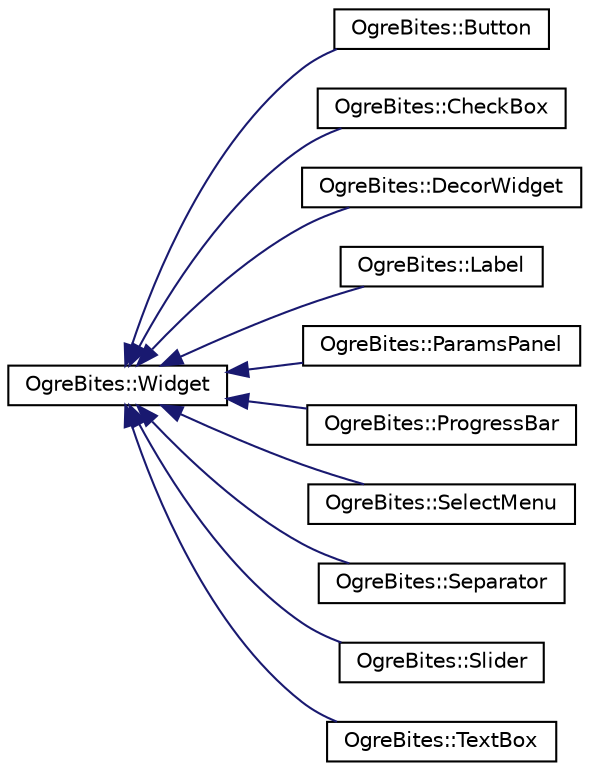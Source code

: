 digraph "Graphical Class Hierarchy"
{
  bgcolor="transparent";
  edge [fontname="Helvetica",fontsize="10",labelfontname="Helvetica",labelfontsize="10"];
  node [fontname="Helvetica",fontsize="10",shape=record];
  rankdir="LR";
  Node0 [label="OgreBites::Widget",height=0.2,width=0.4,color="black",URL="$class_ogre_bites_1_1_widget.html",tooltip="Abstract base class for all widgets. "];
  Node0 -> Node1 [dir="back",color="midnightblue",fontsize="10",style="solid",fontname="Helvetica"];
  Node1 [label="OgreBites::Button",height=0.2,width=0.4,color="black",URL="$class_ogre_bites_1_1_button.html",tooltip="Basic button class. "];
  Node0 -> Node2 [dir="back",color="midnightblue",fontsize="10",style="solid",fontname="Helvetica"];
  Node2 [label="OgreBites::CheckBox",height=0.2,width=0.4,color="black",URL="$class_ogre_bites_1_1_check_box.html",tooltip="Basic check box widget. "];
  Node0 -> Node3 [dir="back",color="midnightblue",fontsize="10",style="solid",fontname="Helvetica"];
  Node3 [label="OgreBites::DecorWidget",height=0.2,width=0.4,color="black",URL="$class_ogre_bites_1_1_decor_widget.html",tooltip="Custom, decorative widget created from a template. "];
  Node0 -> Node4 [dir="back",color="midnightblue",fontsize="10",style="solid",fontname="Helvetica"];
  Node4 [label="OgreBites::Label",height=0.2,width=0.4,color="black",URL="$class_ogre_bites_1_1_label.html",tooltip="Basic label widget. "];
  Node0 -> Node5 [dir="back",color="midnightblue",fontsize="10",style="solid",fontname="Helvetica"];
  Node5 [label="OgreBites::ParamsPanel",height=0.2,width=0.4,color="black",URL="$class_ogre_bites_1_1_params_panel.html",tooltip="Basic parameters panel widget. "];
  Node0 -> Node6 [dir="back",color="midnightblue",fontsize="10",style="solid",fontname="Helvetica"];
  Node6 [label="OgreBites::ProgressBar",height=0.2,width=0.4,color="black",URL="$class_ogre_bites_1_1_progress_bar.html",tooltip="Basic progress bar widget. "];
  Node0 -> Node7 [dir="back",color="midnightblue",fontsize="10",style="solid",fontname="Helvetica"];
  Node7 [label="OgreBites::SelectMenu",height=0.2,width=0.4,color="black",URL="$class_ogre_bites_1_1_select_menu.html",tooltip="Basic selection menu widget. "];
  Node0 -> Node8 [dir="back",color="midnightblue",fontsize="10",style="solid",fontname="Helvetica"];
  Node8 [label="OgreBites::Separator",height=0.2,width=0.4,color="black",URL="$class_ogre_bites_1_1_separator.html",tooltip="Basic separator widget. "];
  Node0 -> Node9 [dir="back",color="midnightblue",fontsize="10",style="solid",fontname="Helvetica"];
  Node9 [label="OgreBites::Slider",height=0.2,width=0.4,color="black",URL="$class_ogre_bites_1_1_slider.html",tooltip="Basic slider widget. "];
  Node0 -> Node10 [dir="back",color="midnightblue",fontsize="10",style="solid",fontname="Helvetica"];
  Node10 [label="OgreBites::TextBox",height=0.2,width=0.4,color="black",URL="$class_ogre_bites_1_1_text_box.html",tooltip="Scrollable text box widget. "];
}
